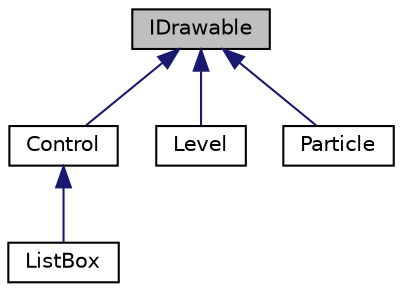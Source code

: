 digraph "IDrawable"
{
  edge [fontname="Helvetica",fontsize="10",labelfontname="Helvetica",labelfontsize="10"];
  node [fontname="Helvetica",fontsize="10",shape=record];
  Node1 [label="IDrawable",height=0.2,width=0.4,color="black", fillcolor="grey75", style="filled", fontcolor="black"];
  Node1 -> Node2 [dir="back",color="midnightblue",fontsize="10",style="solid",fontname="Helvetica"];
  Node2 [label="Control",height=0.2,width=0.4,color="black", fillcolor="white", style="filled",URL="$class_control.html"];
  Node2 -> Node3 [dir="back",color="midnightblue",fontsize="10",style="solid",fontname="Helvetica"];
  Node3 [label="ListBox",height=0.2,width=0.4,color="black", fillcolor="white", style="filled",URL="$class_list_box.html"];
  Node1 -> Node4 [dir="back",color="midnightblue",fontsize="10",style="solid",fontname="Helvetica"];
  Node4 [label="Level",height=0.2,width=0.4,color="black", fillcolor="white", style="filled",URL="$class_level.html"];
  Node1 -> Node5 [dir="back",color="midnightblue",fontsize="10",style="solid",fontname="Helvetica"];
  Node5 [label="Particle",height=0.2,width=0.4,color="black", fillcolor="white", style="filled",URL="$class_particle.html"];
}
